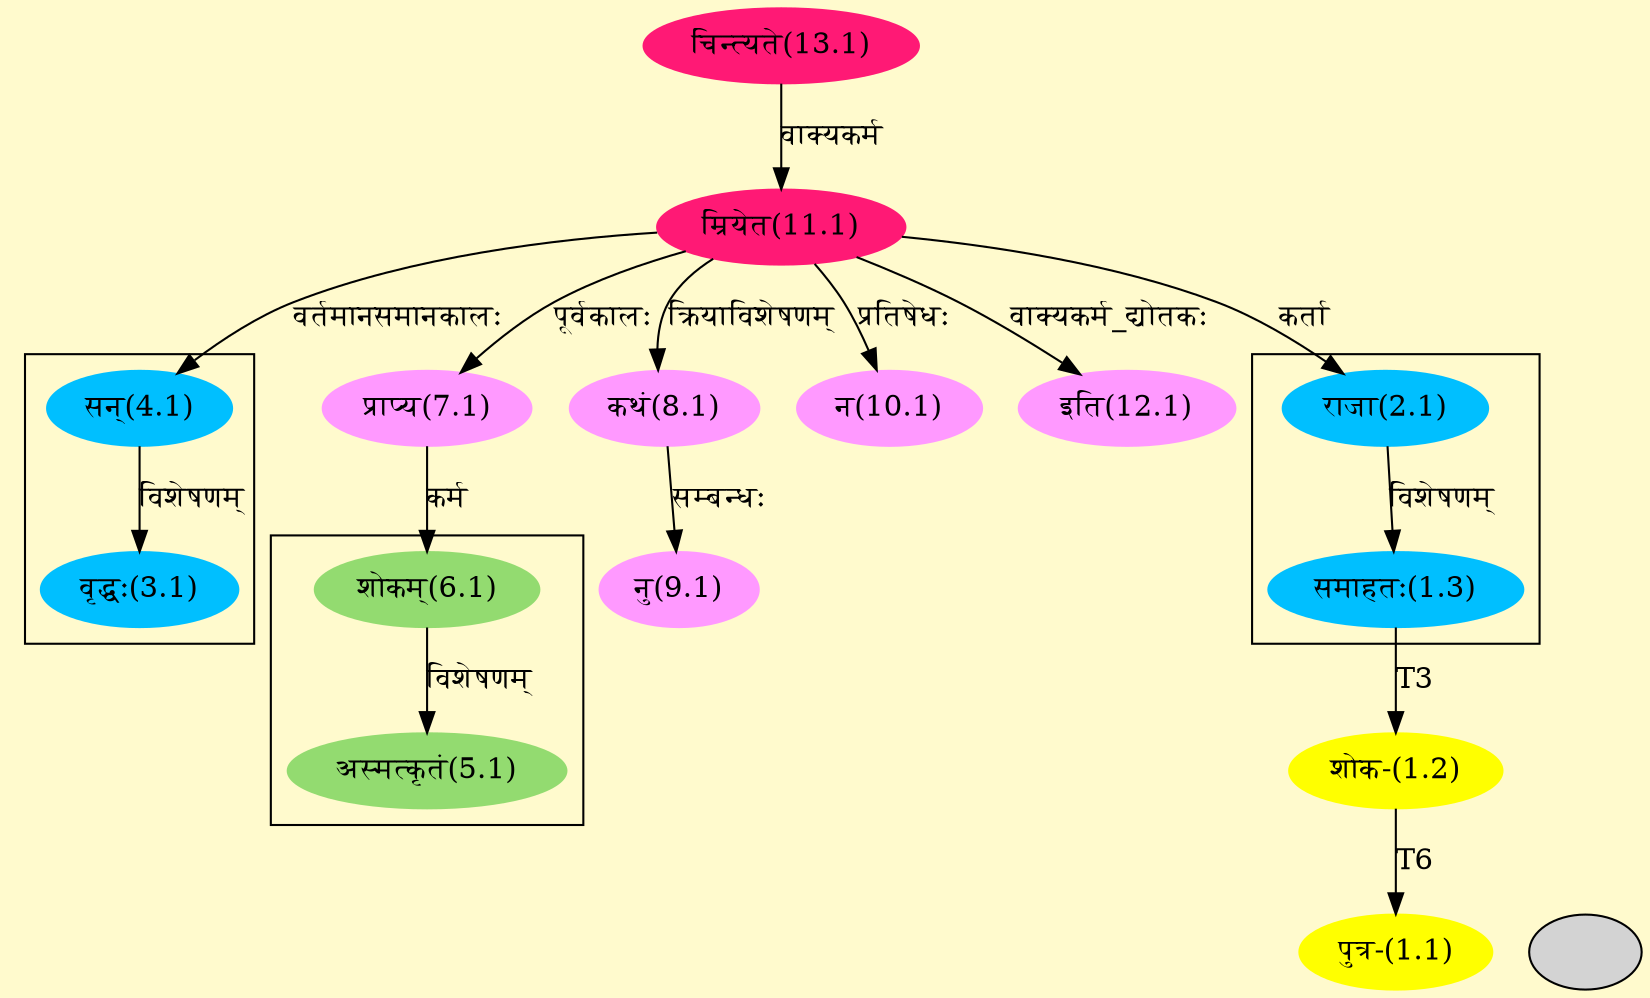 digraph G{
rankdir=BT;
 compound=true;
 bgcolor="lemonchiffon1";

subgraph cluster_1{
Node1_3 [style=filled, color="#00BFFF" label = "समाहतः(1.3)"]
Node2_1 [style=filled, color="#00BFFF" label = "राजा(2.1)"]

}

subgraph cluster_2{
Node3_1 [style=filled, color="#00BFFF" label = "वृद्धः(3.1)"]
Node4_1 [style=filled, color="#00BFFF" label = "सन्(4.1)"]

}

subgraph cluster_3{
Node5_1 [style=filled, color="#93DB70" label = "अस्मत्कृतं(5.1)"]
Node6_1 [style=filled, color="#93DB70" label = "शोकम्(6.1)"]

}
Node1_1 [style=filled, color="#FFFF00" label = "पुत्र-(1.1)"]
Node1_2 [style=filled, color="#FFFF00" label = "शोक-(1.2)"]
Node1_3 [style=filled, color="#00BFFF" label = "समाहतः(1.3)"]
Node2_1 [style=filled, color="#00BFFF" label = "राजा(2.1)"]
Node11_1 [style=filled, color="#FF1975" label = "म्रियेत(11.1)"]
Node4_1 [style=filled, color="#00BFFF" label = "सन्(4.1)"]
Node6_1 [style=filled, color="#93DB70" label = "शोकम्(6.1)"]
Node7_1 [style=filled, color="#FF99FF" label = "प्राप्य(7.1)"]
Node8_1 [style=filled, color="#FF99FF" label = "कथं(8.1)"]
Node9_1 [style=filled, color="#FF99FF" label = "नु(9.1)"]
Node10_1 [style=filled, color="#FF99FF" label = "न(10.1)"]
Node13_1 [style=filled, color="#FF1975" label = "चिन्त्यते(13.1)"]
Node12_1 [style=filled, color="#FF99FF" label = "इति(12.1)"]
Node0 [style=filled, color="" label = ""]
/* Start of Relations section */

Node1_1 -> Node1_2 [  label="T6"  dir="back" ]
Node1_2 -> Node1_3 [  label="T3"  dir="back" ]
Node1_3 -> Node2_1 [  label="विशेषणम्"  dir="back" ]
Node2_1 -> Node11_1 [  label="कर्ता"  dir="back" ]
Node3_1 -> Node4_1 [  label="विशेषणम्"  dir="back" ]
Node4_1 -> Node11_1 [  label="वर्तमानसमानकालः"  dir="back" ]
Node5_1 -> Node6_1 [  label="विशेषणम्"  dir="back" ]
Node6_1 -> Node7_1 [  label="कर्म"  dir="back" ]
Node7_1 -> Node11_1 [  label="पूर्वकालः"  dir="back" ]
Node8_1 -> Node11_1 [  label="क्रियाविशेषणम्"  dir="back" ]
Node9_1 -> Node8_1 [  label="सम्बन्धः"  dir="back" ]
Node10_1 -> Node11_1 [  label="प्रतिषेधः"  dir="back" ]
Node11_1 -> Node13_1 [  label="वाक्यकर्म"  dir="back" ]
Node12_1 -> Node11_1 [  label="वाक्यकर्म_द्योतकः"  dir="back" ]
}
